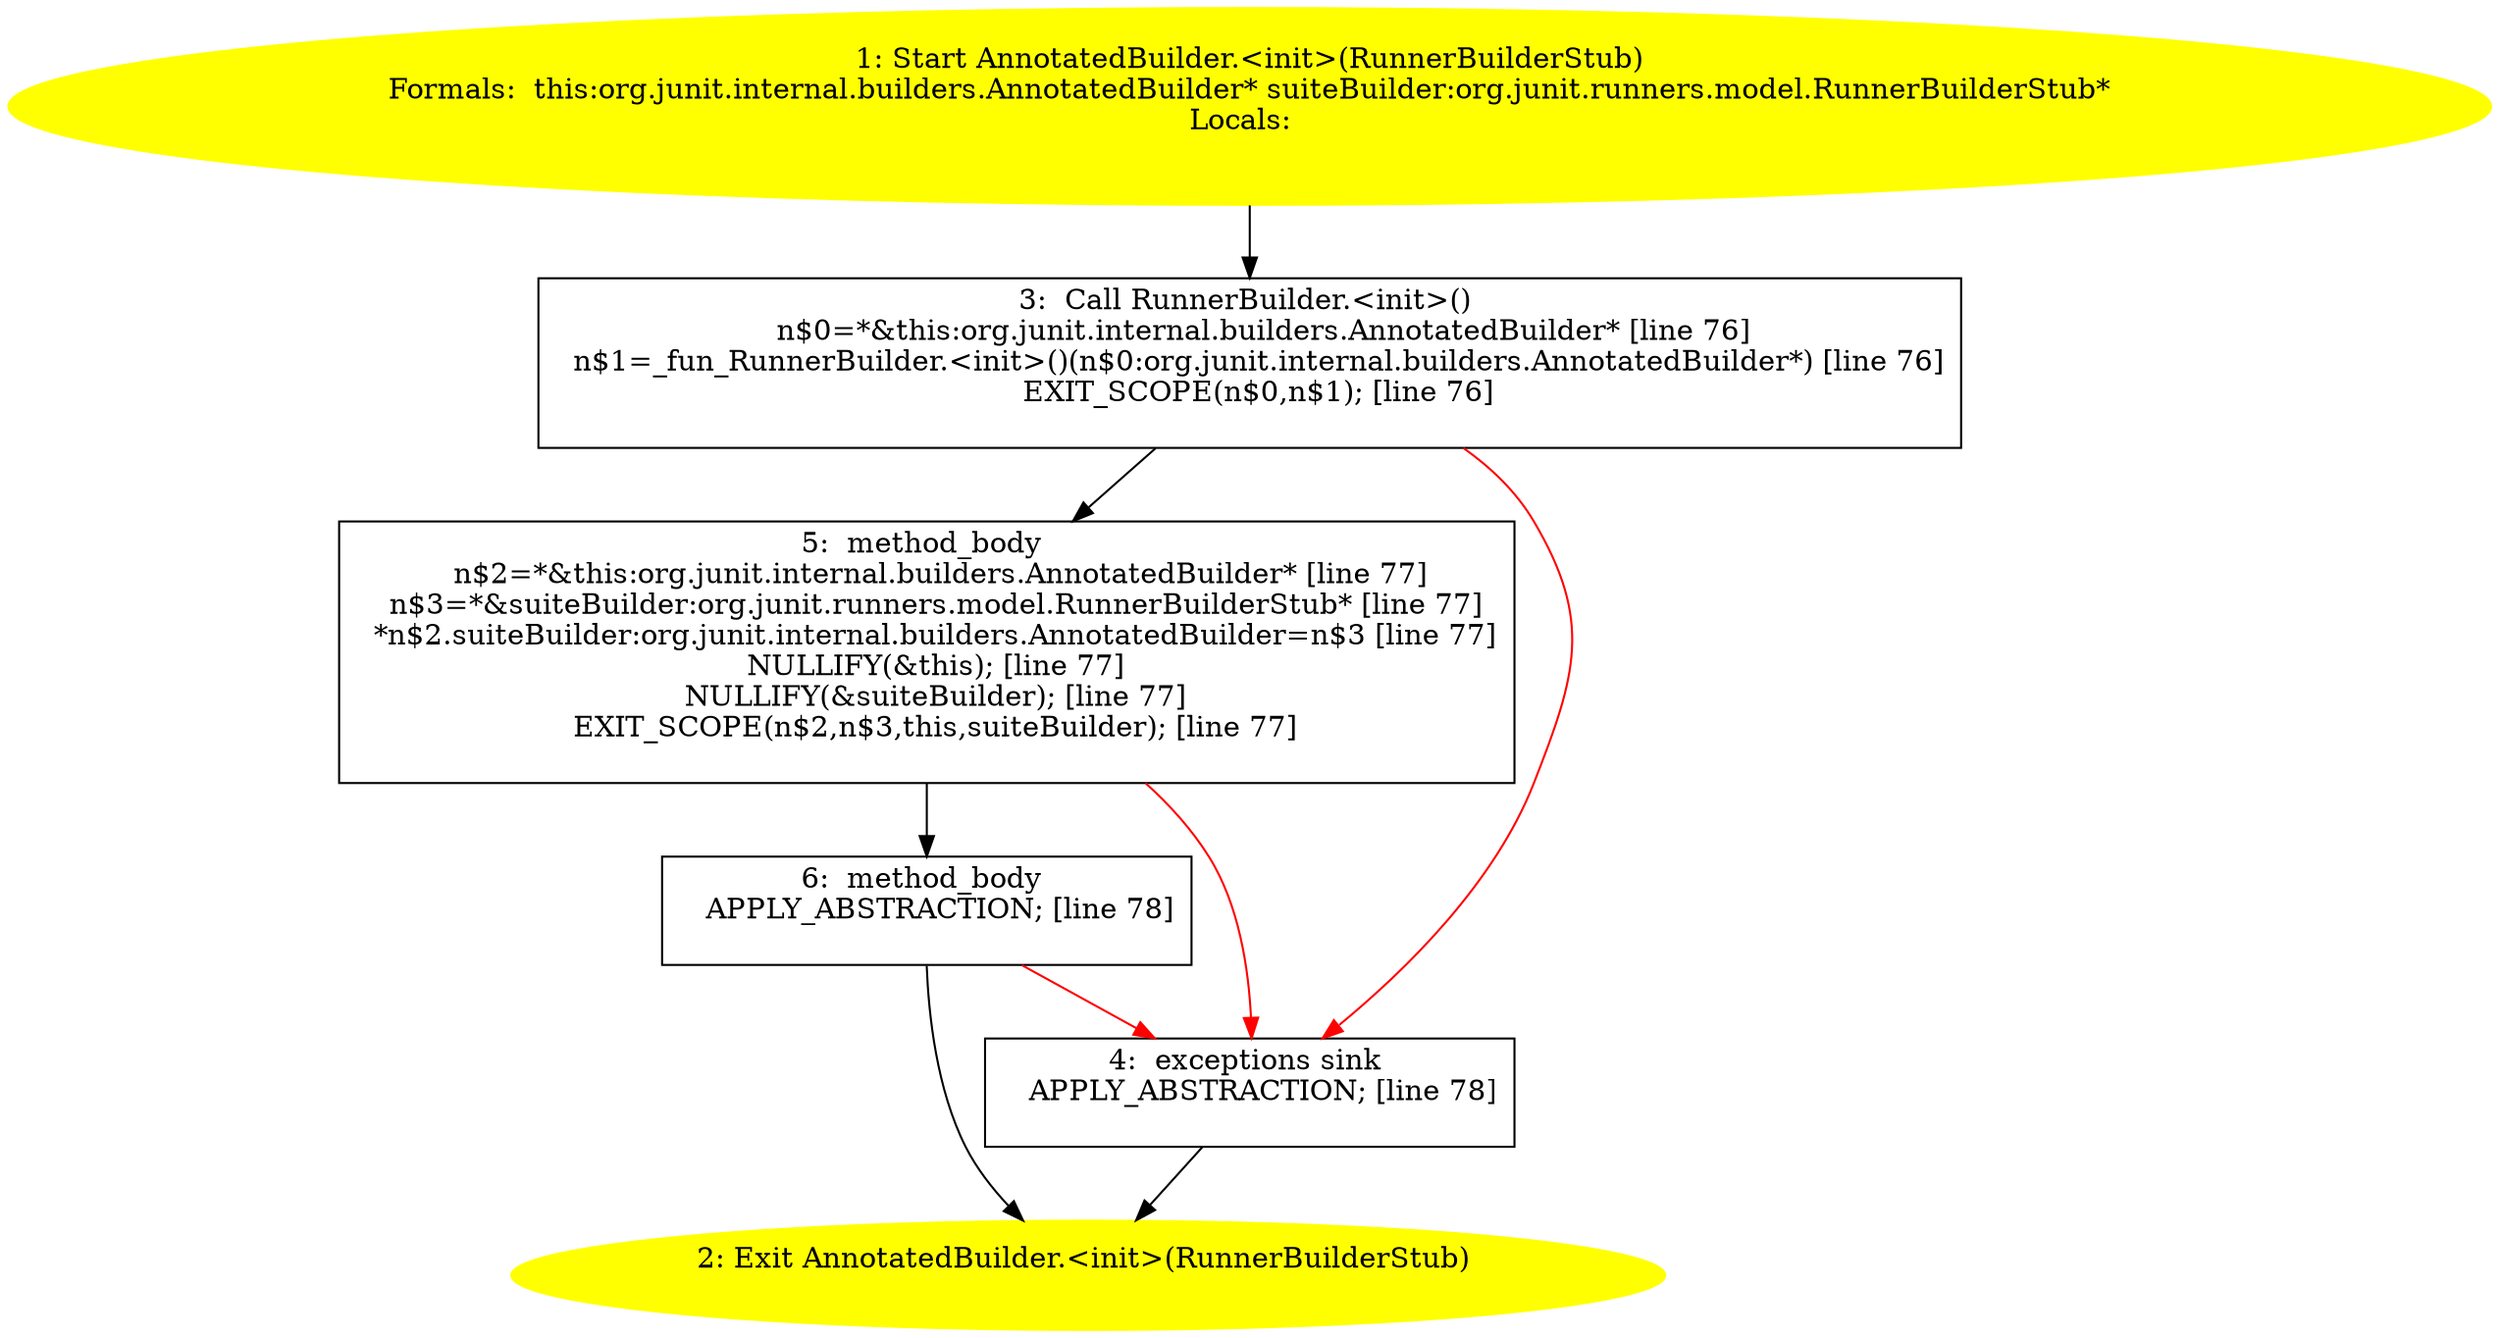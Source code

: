 /* @generated */
digraph cfg {
"org.junit.internal.builders.AnnotatedBuilder.<init>(org.junit.runners.model.RunnerBuilderStub).f9e79d68994785d34658c0cb63f1b82f_1" [label="1: Start AnnotatedBuilder.<init>(RunnerBuilderStub)\nFormals:  this:org.junit.internal.builders.AnnotatedBuilder* suiteBuilder:org.junit.runners.model.RunnerBuilderStub*\nLocals:  \n  " color=yellow style=filled]
	

	 "org.junit.internal.builders.AnnotatedBuilder.<init>(org.junit.runners.model.RunnerBuilderStub).f9e79d68994785d34658c0cb63f1b82f_1" -> "org.junit.internal.builders.AnnotatedBuilder.<init>(org.junit.runners.model.RunnerBuilderStub).f9e79d68994785d34658c0cb63f1b82f_3" ;
"org.junit.internal.builders.AnnotatedBuilder.<init>(org.junit.runners.model.RunnerBuilderStub).f9e79d68994785d34658c0cb63f1b82f_2" [label="2: Exit AnnotatedBuilder.<init>(RunnerBuilderStub) \n  " color=yellow style=filled]
	

"org.junit.internal.builders.AnnotatedBuilder.<init>(org.junit.runners.model.RunnerBuilderStub).f9e79d68994785d34658c0cb63f1b82f_3" [label="3:  Call RunnerBuilder.<init>() \n   n$0=*&this:org.junit.internal.builders.AnnotatedBuilder* [line 76]\n  n$1=_fun_RunnerBuilder.<init>()(n$0:org.junit.internal.builders.AnnotatedBuilder*) [line 76]\n  EXIT_SCOPE(n$0,n$1); [line 76]\n " shape="box"]
	

	 "org.junit.internal.builders.AnnotatedBuilder.<init>(org.junit.runners.model.RunnerBuilderStub).f9e79d68994785d34658c0cb63f1b82f_3" -> "org.junit.internal.builders.AnnotatedBuilder.<init>(org.junit.runners.model.RunnerBuilderStub).f9e79d68994785d34658c0cb63f1b82f_5" ;
	 "org.junit.internal.builders.AnnotatedBuilder.<init>(org.junit.runners.model.RunnerBuilderStub).f9e79d68994785d34658c0cb63f1b82f_3" -> "org.junit.internal.builders.AnnotatedBuilder.<init>(org.junit.runners.model.RunnerBuilderStub).f9e79d68994785d34658c0cb63f1b82f_4" [color="red" ];
"org.junit.internal.builders.AnnotatedBuilder.<init>(org.junit.runners.model.RunnerBuilderStub).f9e79d68994785d34658c0cb63f1b82f_4" [label="4:  exceptions sink \n   APPLY_ABSTRACTION; [line 78]\n " shape="box"]
	

	 "org.junit.internal.builders.AnnotatedBuilder.<init>(org.junit.runners.model.RunnerBuilderStub).f9e79d68994785d34658c0cb63f1b82f_4" -> "org.junit.internal.builders.AnnotatedBuilder.<init>(org.junit.runners.model.RunnerBuilderStub).f9e79d68994785d34658c0cb63f1b82f_2" ;
"org.junit.internal.builders.AnnotatedBuilder.<init>(org.junit.runners.model.RunnerBuilderStub).f9e79d68994785d34658c0cb63f1b82f_5" [label="5:  method_body \n   n$2=*&this:org.junit.internal.builders.AnnotatedBuilder* [line 77]\n  n$3=*&suiteBuilder:org.junit.runners.model.RunnerBuilderStub* [line 77]\n  *n$2.suiteBuilder:org.junit.internal.builders.AnnotatedBuilder=n$3 [line 77]\n  NULLIFY(&this); [line 77]\n  NULLIFY(&suiteBuilder); [line 77]\n  EXIT_SCOPE(n$2,n$3,this,suiteBuilder); [line 77]\n " shape="box"]
	

	 "org.junit.internal.builders.AnnotatedBuilder.<init>(org.junit.runners.model.RunnerBuilderStub).f9e79d68994785d34658c0cb63f1b82f_5" -> "org.junit.internal.builders.AnnotatedBuilder.<init>(org.junit.runners.model.RunnerBuilderStub).f9e79d68994785d34658c0cb63f1b82f_6" ;
	 "org.junit.internal.builders.AnnotatedBuilder.<init>(org.junit.runners.model.RunnerBuilderStub).f9e79d68994785d34658c0cb63f1b82f_5" -> "org.junit.internal.builders.AnnotatedBuilder.<init>(org.junit.runners.model.RunnerBuilderStub).f9e79d68994785d34658c0cb63f1b82f_4" [color="red" ];
"org.junit.internal.builders.AnnotatedBuilder.<init>(org.junit.runners.model.RunnerBuilderStub).f9e79d68994785d34658c0cb63f1b82f_6" [label="6:  method_body \n   APPLY_ABSTRACTION; [line 78]\n " shape="box"]
	

	 "org.junit.internal.builders.AnnotatedBuilder.<init>(org.junit.runners.model.RunnerBuilderStub).f9e79d68994785d34658c0cb63f1b82f_6" -> "org.junit.internal.builders.AnnotatedBuilder.<init>(org.junit.runners.model.RunnerBuilderStub).f9e79d68994785d34658c0cb63f1b82f_2" ;
	 "org.junit.internal.builders.AnnotatedBuilder.<init>(org.junit.runners.model.RunnerBuilderStub).f9e79d68994785d34658c0cb63f1b82f_6" -> "org.junit.internal.builders.AnnotatedBuilder.<init>(org.junit.runners.model.RunnerBuilderStub).f9e79d68994785d34658c0cb63f1b82f_4" [color="red" ];
}
